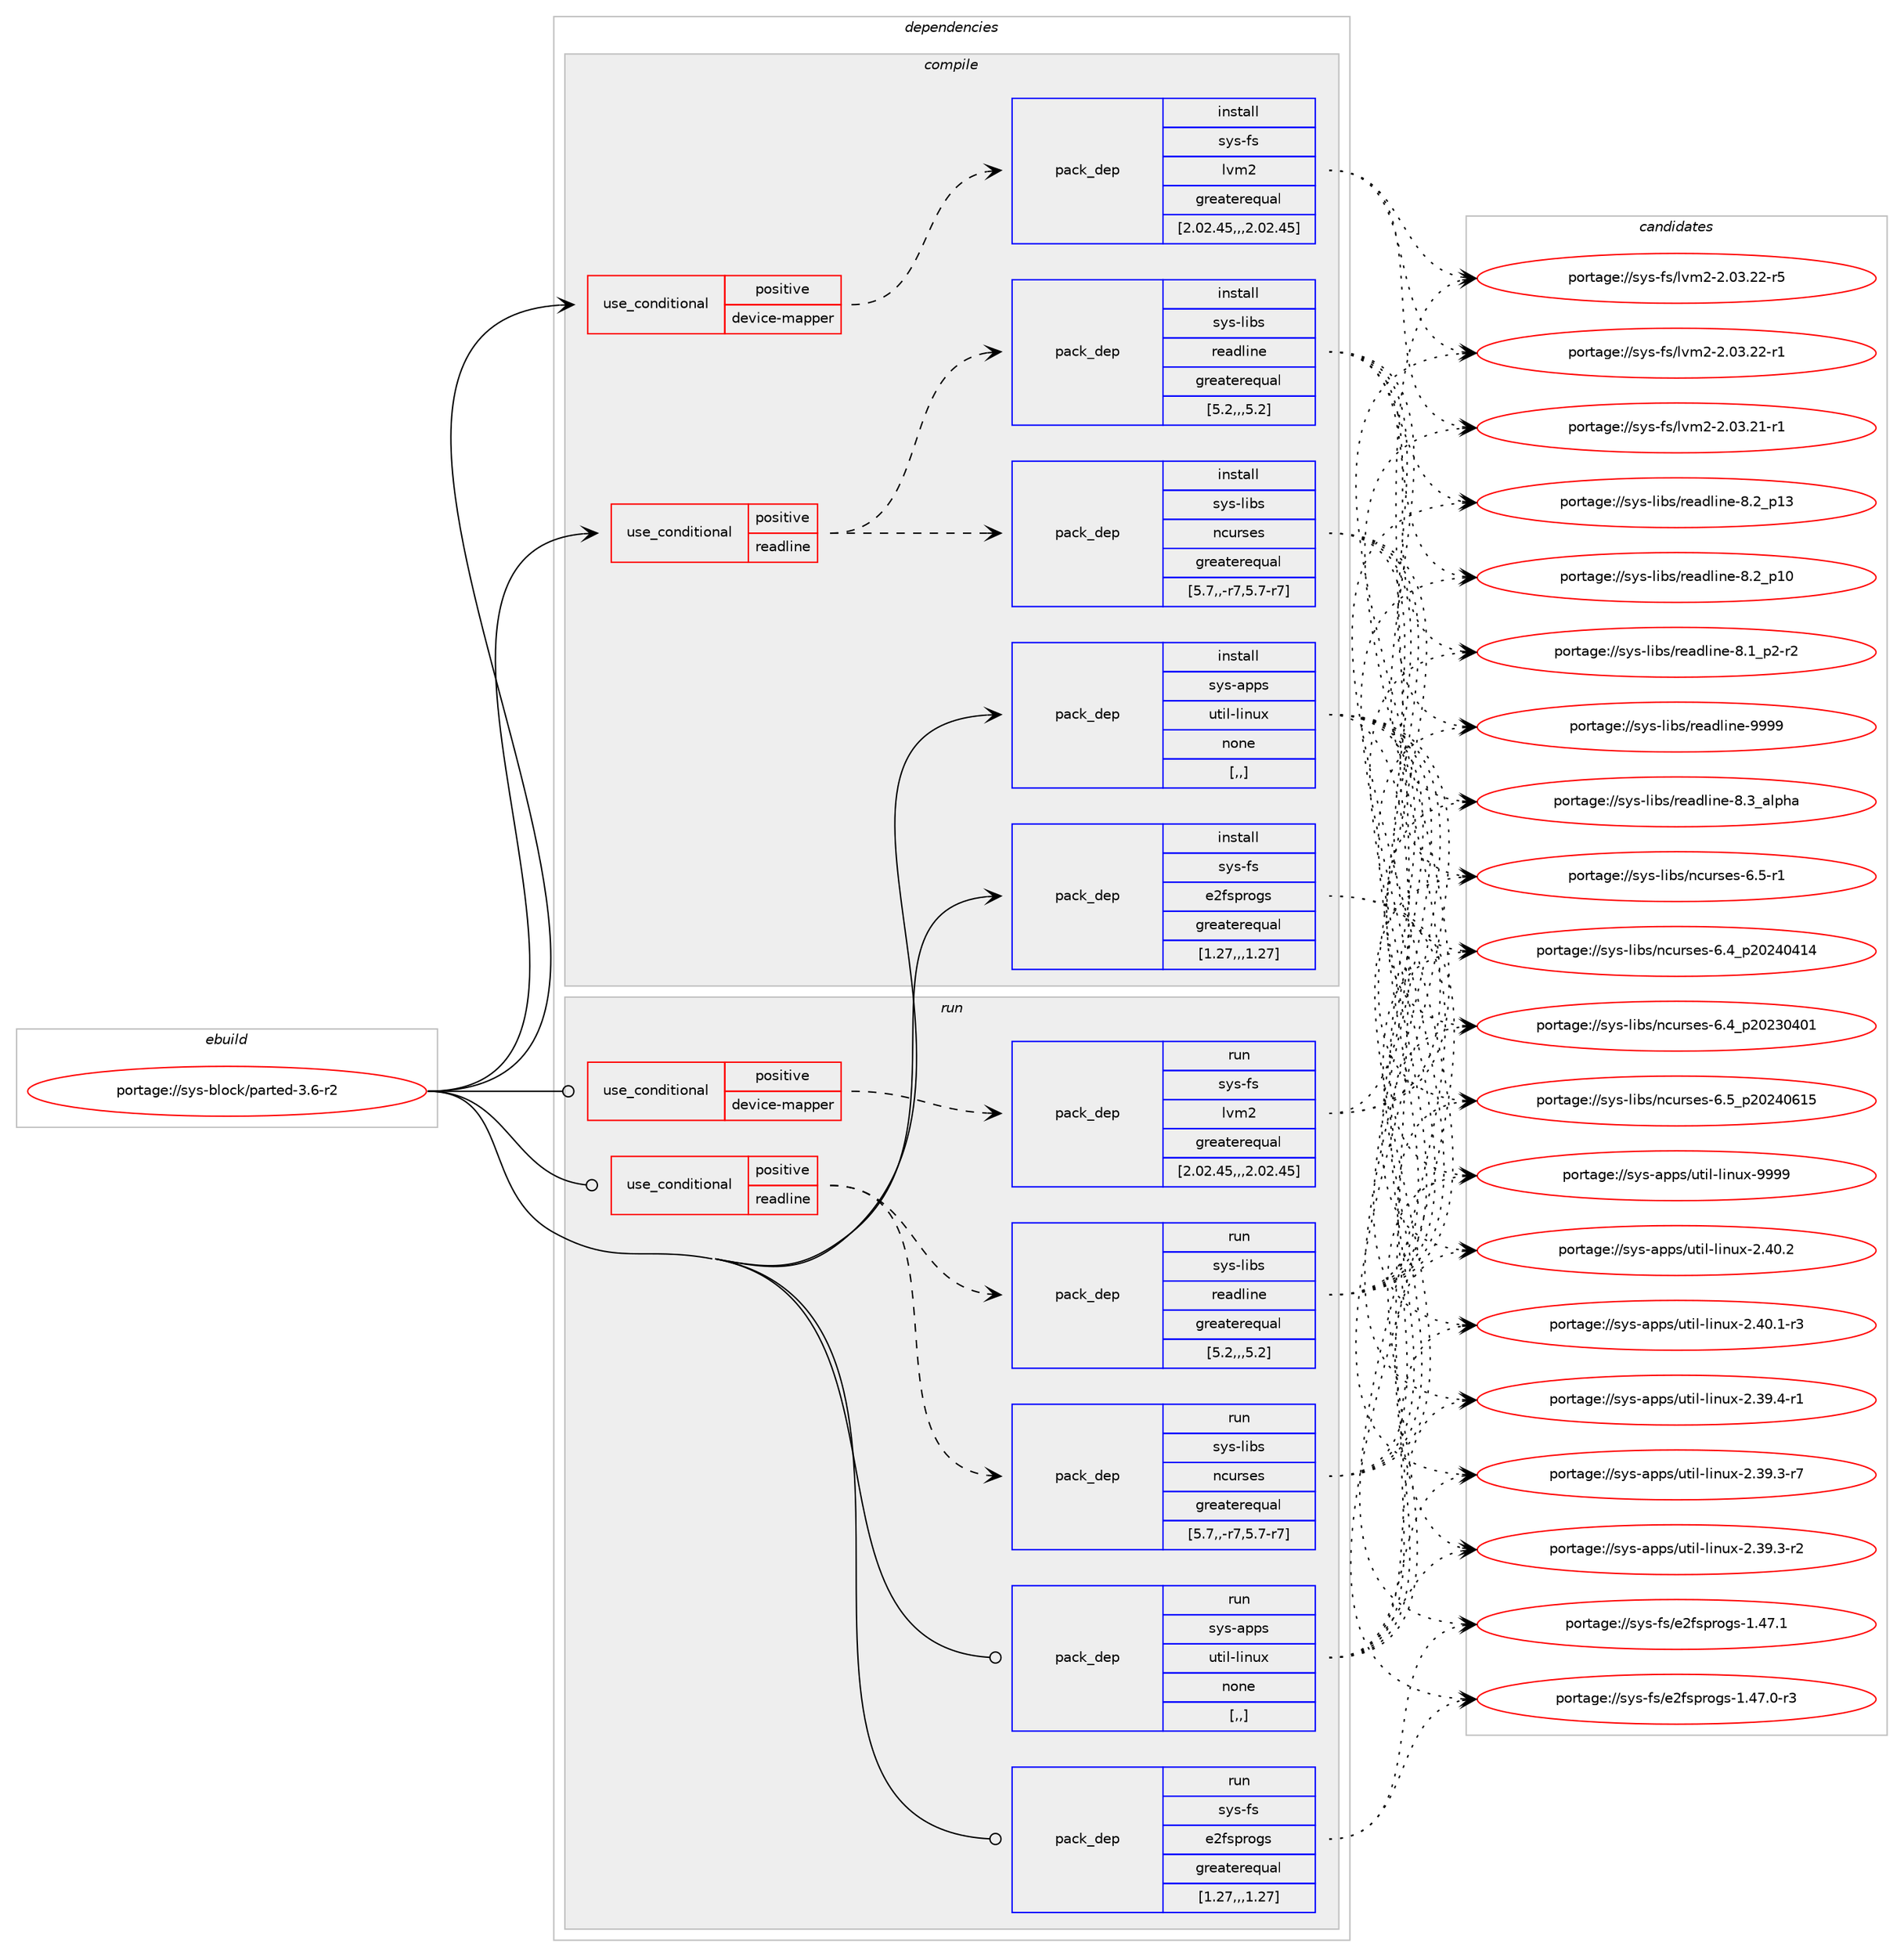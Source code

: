 digraph prolog {

# *************
# Graph options
# *************

newrank=true;
concentrate=true;
compound=true;
graph [rankdir=LR,fontname=Helvetica,fontsize=10,ranksep=1.5];#, ranksep=2.5, nodesep=0.2];
edge  [arrowhead=vee];
node  [fontname=Helvetica,fontsize=10];

# **********
# The ebuild
# **********

subgraph cluster_leftcol {
color=gray;
label=<<i>ebuild</i>>;
id [label="portage://sys-block/parted-3.6-r2", color=red, width=4, href="../sys-block/parted-3.6-r2.svg"];
}

# ****************
# The dependencies
# ****************

subgraph cluster_midcol {
color=gray;
label=<<i>dependencies</i>>;
subgraph cluster_compile {
fillcolor="#eeeeee";
style=filled;
label=<<i>compile</i>>;
subgraph cond8914 {
dependency23527 [label=<<TABLE BORDER="0" CELLBORDER="1" CELLSPACING="0" CELLPADDING="4"><TR><TD ROWSPAN="3" CELLPADDING="10">use_conditional</TD></TR><TR><TD>positive</TD></TR><TR><TD>device-mapper</TD></TR></TABLE>>, shape=none, color=red];
subgraph pack14538 {
dependency23528 [label=<<TABLE BORDER="0" CELLBORDER="1" CELLSPACING="0" CELLPADDING="4" WIDTH="220"><TR><TD ROWSPAN="6" CELLPADDING="30">pack_dep</TD></TR><TR><TD WIDTH="110">install</TD></TR><TR><TD>sys-fs</TD></TR><TR><TD>lvm2</TD></TR><TR><TD>greaterequal</TD></TR><TR><TD>[2.02.45,,,2.02.45]</TD></TR></TABLE>>, shape=none, color=blue];
}
dependency23527:e -> dependency23528:w [weight=20,style="dashed",arrowhead="vee"];
}
id:e -> dependency23527:w [weight=20,style="solid",arrowhead="vee"];
subgraph cond8915 {
dependency23529 [label=<<TABLE BORDER="0" CELLBORDER="1" CELLSPACING="0" CELLPADDING="4"><TR><TD ROWSPAN="3" CELLPADDING="10">use_conditional</TD></TR><TR><TD>positive</TD></TR><TR><TD>readline</TD></TR></TABLE>>, shape=none, color=red];
subgraph pack14539 {
dependency23530 [label=<<TABLE BORDER="0" CELLBORDER="1" CELLSPACING="0" CELLPADDING="4" WIDTH="220"><TR><TD ROWSPAN="6" CELLPADDING="30">pack_dep</TD></TR><TR><TD WIDTH="110">install</TD></TR><TR><TD>sys-libs</TD></TR><TR><TD>ncurses</TD></TR><TR><TD>greaterequal</TD></TR><TR><TD>[5.7,,-r7,5.7-r7]</TD></TR></TABLE>>, shape=none, color=blue];
}
dependency23529:e -> dependency23530:w [weight=20,style="dashed",arrowhead="vee"];
subgraph pack14540 {
dependency23531 [label=<<TABLE BORDER="0" CELLBORDER="1" CELLSPACING="0" CELLPADDING="4" WIDTH="220"><TR><TD ROWSPAN="6" CELLPADDING="30">pack_dep</TD></TR><TR><TD WIDTH="110">install</TD></TR><TR><TD>sys-libs</TD></TR><TR><TD>readline</TD></TR><TR><TD>greaterequal</TD></TR><TR><TD>[5.2,,,5.2]</TD></TR></TABLE>>, shape=none, color=blue];
}
dependency23529:e -> dependency23531:w [weight=20,style="dashed",arrowhead="vee"];
}
id:e -> dependency23529:w [weight=20,style="solid",arrowhead="vee"];
subgraph pack14541 {
dependency23532 [label=<<TABLE BORDER="0" CELLBORDER="1" CELLSPACING="0" CELLPADDING="4" WIDTH="220"><TR><TD ROWSPAN="6" CELLPADDING="30">pack_dep</TD></TR><TR><TD WIDTH="110">install</TD></TR><TR><TD>sys-apps</TD></TR><TR><TD>util-linux</TD></TR><TR><TD>none</TD></TR><TR><TD>[,,]</TD></TR></TABLE>>, shape=none, color=blue];
}
id:e -> dependency23532:w [weight=20,style="solid",arrowhead="vee"];
subgraph pack14542 {
dependency23533 [label=<<TABLE BORDER="0" CELLBORDER="1" CELLSPACING="0" CELLPADDING="4" WIDTH="220"><TR><TD ROWSPAN="6" CELLPADDING="30">pack_dep</TD></TR><TR><TD WIDTH="110">install</TD></TR><TR><TD>sys-fs</TD></TR><TR><TD>e2fsprogs</TD></TR><TR><TD>greaterequal</TD></TR><TR><TD>[1.27,,,1.27]</TD></TR></TABLE>>, shape=none, color=blue];
}
id:e -> dependency23533:w [weight=20,style="solid",arrowhead="vee"];
}
subgraph cluster_compileandrun {
fillcolor="#eeeeee";
style=filled;
label=<<i>compile and run</i>>;
}
subgraph cluster_run {
fillcolor="#eeeeee";
style=filled;
label=<<i>run</i>>;
subgraph cond8916 {
dependency23534 [label=<<TABLE BORDER="0" CELLBORDER="1" CELLSPACING="0" CELLPADDING="4"><TR><TD ROWSPAN="3" CELLPADDING="10">use_conditional</TD></TR><TR><TD>positive</TD></TR><TR><TD>device-mapper</TD></TR></TABLE>>, shape=none, color=red];
subgraph pack14543 {
dependency23535 [label=<<TABLE BORDER="0" CELLBORDER="1" CELLSPACING="0" CELLPADDING="4" WIDTH="220"><TR><TD ROWSPAN="6" CELLPADDING="30">pack_dep</TD></TR><TR><TD WIDTH="110">run</TD></TR><TR><TD>sys-fs</TD></TR><TR><TD>lvm2</TD></TR><TR><TD>greaterequal</TD></TR><TR><TD>[2.02.45,,,2.02.45]</TD></TR></TABLE>>, shape=none, color=blue];
}
dependency23534:e -> dependency23535:w [weight=20,style="dashed",arrowhead="vee"];
}
id:e -> dependency23534:w [weight=20,style="solid",arrowhead="odot"];
subgraph cond8917 {
dependency23536 [label=<<TABLE BORDER="0" CELLBORDER="1" CELLSPACING="0" CELLPADDING="4"><TR><TD ROWSPAN="3" CELLPADDING="10">use_conditional</TD></TR><TR><TD>positive</TD></TR><TR><TD>readline</TD></TR></TABLE>>, shape=none, color=red];
subgraph pack14544 {
dependency23537 [label=<<TABLE BORDER="0" CELLBORDER="1" CELLSPACING="0" CELLPADDING="4" WIDTH="220"><TR><TD ROWSPAN="6" CELLPADDING="30">pack_dep</TD></TR><TR><TD WIDTH="110">run</TD></TR><TR><TD>sys-libs</TD></TR><TR><TD>ncurses</TD></TR><TR><TD>greaterequal</TD></TR><TR><TD>[5.7,,-r7,5.7-r7]</TD></TR></TABLE>>, shape=none, color=blue];
}
dependency23536:e -> dependency23537:w [weight=20,style="dashed",arrowhead="vee"];
subgraph pack14545 {
dependency23538 [label=<<TABLE BORDER="0" CELLBORDER="1" CELLSPACING="0" CELLPADDING="4" WIDTH="220"><TR><TD ROWSPAN="6" CELLPADDING="30">pack_dep</TD></TR><TR><TD WIDTH="110">run</TD></TR><TR><TD>sys-libs</TD></TR><TR><TD>readline</TD></TR><TR><TD>greaterequal</TD></TR><TR><TD>[5.2,,,5.2]</TD></TR></TABLE>>, shape=none, color=blue];
}
dependency23536:e -> dependency23538:w [weight=20,style="dashed",arrowhead="vee"];
}
id:e -> dependency23536:w [weight=20,style="solid",arrowhead="odot"];
subgraph pack14546 {
dependency23539 [label=<<TABLE BORDER="0" CELLBORDER="1" CELLSPACING="0" CELLPADDING="4" WIDTH="220"><TR><TD ROWSPAN="6" CELLPADDING="30">pack_dep</TD></TR><TR><TD WIDTH="110">run</TD></TR><TR><TD>sys-apps</TD></TR><TR><TD>util-linux</TD></TR><TR><TD>none</TD></TR><TR><TD>[,,]</TD></TR></TABLE>>, shape=none, color=blue];
}
id:e -> dependency23539:w [weight=20,style="solid",arrowhead="odot"];
subgraph pack14547 {
dependency23540 [label=<<TABLE BORDER="0" CELLBORDER="1" CELLSPACING="0" CELLPADDING="4" WIDTH="220"><TR><TD ROWSPAN="6" CELLPADDING="30">pack_dep</TD></TR><TR><TD WIDTH="110">run</TD></TR><TR><TD>sys-fs</TD></TR><TR><TD>e2fsprogs</TD></TR><TR><TD>greaterequal</TD></TR><TR><TD>[1.27,,,1.27]</TD></TR></TABLE>>, shape=none, color=blue];
}
id:e -> dependency23540:w [weight=20,style="solid",arrowhead="odot"];
}
}

# **************
# The candidates
# **************

subgraph cluster_choices {
rank=same;
color=gray;
label=<<i>candidates</i>>;

subgraph choice14538 {
color=black;
nodesep=1;
choice11512111545102115471081181095045504648514650504511453 [label="portage://sys-fs/lvm2-2.03.22-r5", color=red, width=4,href="../sys-fs/lvm2-2.03.22-r5.svg"];
choice11512111545102115471081181095045504648514650504511449 [label="portage://sys-fs/lvm2-2.03.22-r1", color=red, width=4,href="../sys-fs/lvm2-2.03.22-r1.svg"];
choice11512111545102115471081181095045504648514650494511449 [label="portage://sys-fs/lvm2-2.03.21-r1", color=red, width=4,href="../sys-fs/lvm2-2.03.21-r1.svg"];
dependency23528:e -> choice11512111545102115471081181095045504648514650504511453:w [style=dotted,weight="100"];
dependency23528:e -> choice11512111545102115471081181095045504648514650504511449:w [style=dotted,weight="100"];
dependency23528:e -> choice11512111545102115471081181095045504648514650494511449:w [style=dotted,weight="100"];
}
subgraph choice14539 {
color=black;
nodesep=1;
choice1151211154510810598115471109911711411510111545544653951125048505248544953 [label="portage://sys-libs/ncurses-6.5_p20240615", color=red, width=4,href="../sys-libs/ncurses-6.5_p20240615.svg"];
choice11512111545108105981154711099117114115101115455446534511449 [label="portage://sys-libs/ncurses-6.5-r1", color=red, width=4,href="../sys-libs/ncurses-6.5-r1.svg"];
choice1151211154510810598115471109911711411510111545544652951125048505248524952 [label="portage://sys-libs/ncurses-6.4_p20240414", color=red, width=4,href="../sys-libs/ncurses-6.4_p20240414.svg"];
choice1151211154510810598115471109911711411510111545544652951125048505148524849 [label="portage://sys-libs/ncurses-6.4_p20230401", color=red, width=4,href="../sys-libs/ncurses-6.4_p20230401.svg"];
dependency23530:e -> choice1151211154510810598115471109911711411510111545544653951125048505248544953:w [style=dotted,weight="100"];
dependency23530:e -> choice11512111545108105981154711099117114115101115455446534511449:w [style=dotted,weight="100"];
dependency23530:e -> choice1151211154510810598115471109911711411510111545544652951125048505248524952:w [style=dotted,weight="100"];
dependency23530:e -> choice1151211154510810598115471109911711411510111545544652951125048505148524849:w [style=dotted,weight="100"];
}
subgraph choice14540 {
color=black;
nodesep=1;
choice115121115451081059811547114101971001081051101014557575757 [label="portage://sys-libs/readline-9999", color=red, width=4,href="../sys-libs/readline-9999.svg"];
choice1151211154510810598115471141019710010810511010145564651959710811210497 [label="portage://sys-libs/readline-8.3_alpha", color=red, width=4,href="../sys-libs/readline-8.3_alpha.svg"];
choice1151211154510810598115471141019710010810511010145564650951124951 [label="portage://sys-libs/readline-8.2_p13", color=red, width=4,href="../sys-libs/readline-8.2_p13.svg"];
choice1151211154510810598115471141019710010810511010145564650951124948 [label="portage://sys-libs/readline-8.2_p10", color=red, width=4,href="../sys-libs/readline-8.2_p10.svg"];
choice115121115451081059811547114101971001081051101014556464995112504511450 [label="portage://sys-libs/readline-8.1_p2-r2", color=red, width=4,href="../sys-libs/readline-8.1_p2-r2.svg"];
dependency23531:e -> choice115121115451081059811547114101971001081051101014557575757:w [style=dotted,weight="100"];
dependency23531:e -> choice1151211154510810598115471141019710010810511010145564651959710811210497:w [style=dotted,weight="100"];
dependency23531:e -> choice1151211154510810598115471141019710010810511010145564650951124951:w [style=dotted,weight="100"];
dependency23531:e -> choice1151211154510810598115471141019710010810511010145564650951124948:w [style=dotted,weight="100"];
dependency23531:e -> choice115121115451081059811547114101971001081051101014556464995112504511450:w [style=dotted,weight="100"];
}
subgraph choice14541 {
color=black;
nodesep=1;
choice115121115459711211211547117116105108451081051101171204557575757 [label="portage://sys-apps/util-linux-9999", color=red, width=4,href="../sys-apps/util-linux-9999.svg"];
choice1151211154597112112115471171161051084510810511011712045504652484650 [label="portage://sys-apps/util-linux-2.40.2", color=red, width=4,href="../sys-apps/util-linux-2.40.2.svg"];
choice11512111545971121121154711711610510845108105110117120455046524846494511451 [label="portage://sys-apps/util-linux-2.40.1-r3", color=red, width=4,href="../sys-apps/util-linux-2.40.1-r3.svg"];
choice11512111545971121121154711711610510845108105110117120455046515746524511449 [label="portage://sys-apps/util-linux-2.39.4-r1", color=red, width=4,href="../sys-apps/util-linux-2.39.4-r1.svg"];
choice11512111545971121121154711711610510845108105110117120455046515746514511455 [label="portage://sys-apps/util-linux-2.39.3-r7", color=red, width=4,href="../sys-apps/util-linux-2.39.3-r7.svg"];
choice11512111545971121121154711711610510845108105110117120455046515746514511450 [label="portage://sys-apps/util-linux-2.39.3-r2", color=red, width=4,href="../sys-apps/util-linux-2.39.3-r2.svg"];
dependency23532:e -> choice115121115459711211211547117116105108451081051101171204557575757:w [style=dotted,weight="100"];
dependency23532:e -> choice1151211154597112112115471171161051084510810511011712045504652484650:w [style=dotted,weight="100"];
dependency23532:e -> choice11512111545971121121154711711610510845108105110117120455046524846494511451:w [style=dotted,weight="100"];
dependency23532:e -> choice11512111545971121121154711711610510845108105110117120455046515746524511449:w [style=dotted,weight="100"];
dependency23532:e -> choice11512111545971121121154711711610510845108105110117120455046515746514511455:w [style=dotted,weight="100"];
dependency23532:e -> choice11512111545971121121154711711610510845108105110117120455046515746514511450:w [style=dotted,weight="100"];
}
subgraph choice14542 {
color=black;
nodesep=1;
choice11512111545102115471015010211511211411110311545494652554649 [label="portage://sys-fs/e2fsprogs-1.47.1", color=red, width=4,href="../sys-fs/e2fsprogs-1.47.1.svg"];
choice115121115451021154710150102115112114111103115454946525546484511451 [label="portage://sys-fs/e2fsprogs-1.47.0-r3", color=red, width=4,href="../sys-fs/e2fsprogs-1.47.0-r3.svg"];
dependency23533:e -> choice11512111545102115471015010211511211411110311545494652554649:w [style=dotted,weight="100"];
dependency23533:e -> choice115121115451021154710150102115112114111103115454946525546484511451:w [style=dotted,weight="100"];
}
subgraph choice14543 {
color=black;
nodesep=1;
choice11512111545102115471081181095045504648514650504511453 [label="portage://sys-fs/lvm2-2.03.22-r5", color=red, width=4,href="../sys-fs/lvm2-2.03.22-r5.svg"];
choice11512111545102115471081181095045504648514650504511449 [label="portage://sys-fs/lvm2-2.03.22-r1", color=red, width=4,href="../sys-fs/lvm2-2.03.22-r1.svg"];
choice11512111545102115471081181095045504648514650494511449 [label="portage://sys-fs/lvm2-2.03.21-r1", color=red, width=4,href="../sys-fs/lvm2-2.03.21-r1.svg"];
dependency23535:e -> choice11512111545102115471081181095045504648514650504511453:w [style=dotted,weight="100"];
dependency23535:e -> choice11512111545102115471081181095045504648514650504511449:w [style=dotted,weight="100"];
dependency23535:e -> choice11512111545102115471081181095045504648514650494511449:w [style=dotted,weight="100"];
}
subgraph choice14544 {
color=black;
nodesep=1;
choice1151211154510810598115471109911711411510111545544653951125048505248544953 [label="portage://sys-libs/ncurses-6.5_p20240615", color=red, width=4,href="../sys-libs/ncurses-6.5_p20240615.svg"];
choice11512111545108105981154711099117114115101115455446534511449 [label="portage://sys-libs/ncurses-6.5-r1", color=red, width=4,href="../sys-libs/ncurses-6.5-r1.svg"];
choice1151211154510810598115471109911711411510111545544652951125048505248524952 [label="portage://sys-libs/ncurses-6.4_p20240414", color=red, width=4,href="../sys-libs/ncurses-6.4_p20240414.svg"];
choice1151211154510810598115471109911711411510111545544652951125048505148524849 [label="portage://sys-libs/ncurses-6.4_p20230401", color=red, width=4,href="../sys-libs/ncurses-6.4_p20230401.svg"];
dependency23537:e -> choice1151211154510810598115471109911711411510111545544653951125048505248544953:w [style=dotted,weight="100"];
dependency23537:e -> choice11512111545108105981154711099117114115101115455446534511449:w [style=dotted,weight="100"];
dependency23537:e -> choice1151211154510810598115471109911711411510111545544652951125048505248524952:w [style=dotted,weight="100"];
dependency23537:e -> choice1151211154510810598115471109911711411510111545544652951125048505148524849:w [style=dotted,weight="100"];
}
subgraph choice14545 {
color=black;
nodesep=1;
choice115121115451081059811547114101971001081051101014557575757 [label="portage://sys-libs/readline-9999", color=red, width=4,href="../sys-libs/readline-9999.svg"];
choice1151211154510810598115471141019710010810511010145564651959710811210497 [label="portage://sys-libs/readline-8.3_alpha", color=red, width=4,href="../sys-libs/readline-8.3_alpha.svg"];
choice1151211154510810598115471141019710010810511010145564650951124951 [label="portage://sys-libs/readline-8.2_p13", color=red, width=4,href="../sys-libs/readline-8.2_p13.svg"];
choice1151211154510810598115471141019710010810511010145564650951124948 [label="portage://sys-libs/readline-8.2_p10", color=red, width=4,href="../sys-libs/readline-8.2_p10.svg"];
choice115121115451081059811547114101971001081051101014556464995112504511450 [label="portage://sys-libs/readline-8.1_p2-r2", color=red, width=4,href="../sys-libs/readline-8.1_p2-r2.svg"];
dependency23538:e -> choice115121115451081059811547114101971001081051101014557575757:w [style=dotted,weight="100"];
dependency23538:e -> choice1151211154510810598115471141019710010810511010145564651959710811210497:w [style=dotted,weight="100"];
dependency23538:e -> choice1151211154510810598115471141019710010810511010145564650951124951:w [style=dotted,weight="100"];
dependency23538:e -> choice1151211154510810598115471141019710010810511010145564650951124948:w [style=dotted,weight="100"];
dependency23538:e -> choice115121115451081059811547114101971001081051101014556464995112504511450:w [style=dotted,weight="100"];
}
subgraph choice14546 {
color=black;
nodesep=1;
choice115121115459711211211547117116105108451081051101171204557575757 [label="portage://sys-apps/util-linux-9999", color=red, width=4,href="../sys-apps/util-linux-9999.svg"];
choice1151211154597112112115471171161051084510810511011712045504652484650 [label="portage://sys-apps/util-linux-2.40.2", color=red, width=4,href="../sys-apps/util-linux-2.40.2.svg"];
choice11512111545971121121154711711610510845108105110117120455046524846494511451 [label="portage://sys-apps/util-linux-2.40.1-r3", color=red, width=4,href="../sys-apps/util-linux-2.40.1-r3.svg"];
choice11512111545971121121154711711610510845108105110117120455046515746524511449 [label="portage://sys-apps/util-linux-2.39.4-r1", color=red, width=4,href="../sys-apps/util-linux-2.39.4-r1.svg"];
choice11512111545971121121154711711610510845108105110117120455046515746514511455 [label="portage://sys-apps/util-linux-2.39.3-r7", color=red, width=4,href="../sys-apps/util-linux-2.39.3-r7.svg"];
choice11512111545971121121154711711610510845108105110117120455046515746514511450 [label="portage://sys-apps/util-linux-2.39.3-r2", color=red, width=4,href="../sys-apps/util-linux-2.39.3-r2.svg"];
dependency23539:e -> choice115121115459711211211547117116105108451081051101171204557575757:w [style=dotted,weight="100"];
dependency23539:e -> choice1151211154597112112115471171161051084510810511011712045504652484650:w [style=dotted,weight="100"];
dependency23539:e -> choice11512111545971121121154711711610510845108105110117120455046524846494511451:w [style=dotted,weight="100"];
dependency23539:e -> choice11512111545971121121154711711610510845108105110117120455046515746524511449:w [style=dotted,weight="100"];
dependency23539:e -> choice11512111545971121121154711711610510845108105110117120455046515746514511455:w [style=dotted,weight="100"];
dependency23539:e -> choice11512111545971121121154711711610510845108105110117120455046515746514511450:w [style=dotted,weight="100"];
}
subgraph choice14547 {
color=black;
nodesep=1;
choice11512111545102115471015010211511211411110311545494652554649 [label="portage://sys-fs/e2fsprogs-1.47.1", color=red, width=4,href="../sys-fs/e2fsprogs-1.47.1.svg"];
choice115121115451021154710150102115112114111103115454946525546484511451 [label="portage://sys-fs/e2fsprogs-1.47.0-r3", color=red, width=4,href="../sys-fs/e2fsprogs-1.47.0-r3.svg"];
dependency23540:e -> choice11512111545102115471015010211511211411110311545494652554649:w [style=dotted,weight="100"];
dependency23540:e -> choice115121115451021154710150102115112114111103115454946525546484511451:w [style=dotted,weight="100"];
}
}

}
